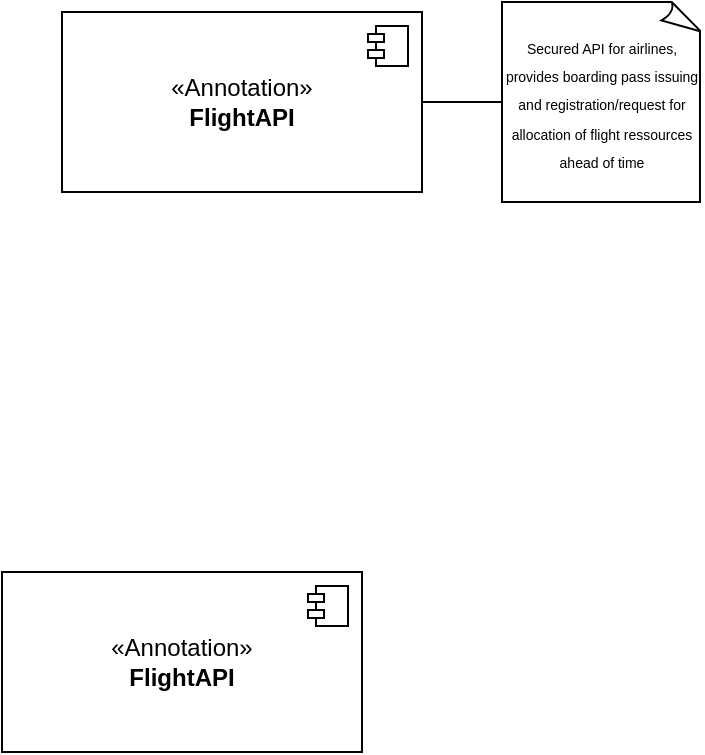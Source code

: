 <mxfile version="24.0.0" type="github">
  <diagram name="Page-1" id="RTZI7BI9XGlL8lKhkfU2">
    <mxGraphModel dx="1407" dy="564" grid="1" gridSize="10" guides="1" tooltips="1" connect="1" arrows="1" fold="1" page="1" pageScale="1" pageWidth="827" pageHeight="1169" math="0" shadow="0">
      <root>
        <mxCell id="0" />
        <mxCell id="1" parent="0" />
        <mxCell id="jgzKc0FuCxYrkeADa3Bx-9" value="«Annotation»&lt;br&gt;&lt;b&gt;Flight&lt;/b&gt;&lt;b style=&quot;background-color: initial;&quot;&gt;API&lt;/b&gt;" style="html=1;dropTarget=0;whiteSpace=wrap;" vertex="1" parent="1">
          <mxGeometry x="290" y="130" width="180" height="90" as="geometry" />
        </mxCell>
        <mxCell id="jgzKc0FuCxYrkeADa3Bx-10" value="" style="shape=module;jettyWidth=8;jettyHeight=4;" vertex="1" parent="jgzKc0FuCxYrkeADa3Bx-9">
          <mxGeometry x="1" width="20" height="20" relative="1" as="geometry">
            <mxPoint x="-27" y="7" as="offset" />
          </mxGeometry>
        </mxCell>
        <mxCell id="jgzKc0FuCxYrkeADa3Bx-11" value="«Annotation»&lt;br&gt;&lt;b&gt;Flight&lt;/b&gt;&lt;b style=&quot;background-color: initial;&quot;&gt;API&lt;/b&gt;" style="html=1;dropTarget=0;whiteSpace=wrap;" vertex="1" parent="1">
          <mxGeometry x="260" y="410" width="180" height="90" as="geometry" />
        </mxCell>
        <mxCell id="jgzKc0FuCxYrkeADa3Bx-12" value="" style="shape=module;jettyWidth=8;jettyHeight=4;" vertex="1" parent="jgzKc0FuCxYrkeADa3Bx-11">
          <mxGeometry x="1" width="20" height="20" relative="1" as="geometry">
            <mxPoint x="-27" y="7" as="offset" />
          </mxGeometry>
        </mxCell>
        <mxCell id="jgzKc0FuCxYrkeADa3Bx-15" style="edgeStyle=orthogonalEdgeStyle;rounded=0;orthogonalLoop=1;jettySize=auto;html=1;entryX=1;entryY=0.5;entryDx=0;entryDy=0;endArrow=none;endFill=0;" edge="1" parent="1" source="jgzKc0FuCxYrkeADa3Bx-14" target="jgzKc0FuCxYrkeADa3Bx-9">
          <mxGeometry relative="1" as="geometry" />
        </mxCell>
        <mxCell id="jgzKc0FuCxYrkeADa3Bx-14" value="&lt;font style=&quot;font-size: 7px;&quot;&gt;Secured API for airlines, provides boarding pass issuing and registration/request for allocation of flight ressources ahead of time&lt;/font&gt;" style="whiteSpace=wrap;html=1;shape=mxgraph.basic.document" vertex="1" parent="1">
          <mxGeometry x="510" y="125" width="100" height="100" as="geometry" />
        </mxCell>
      </root>
    </mxGraphModel>
  </diagram>
</mxfile>
